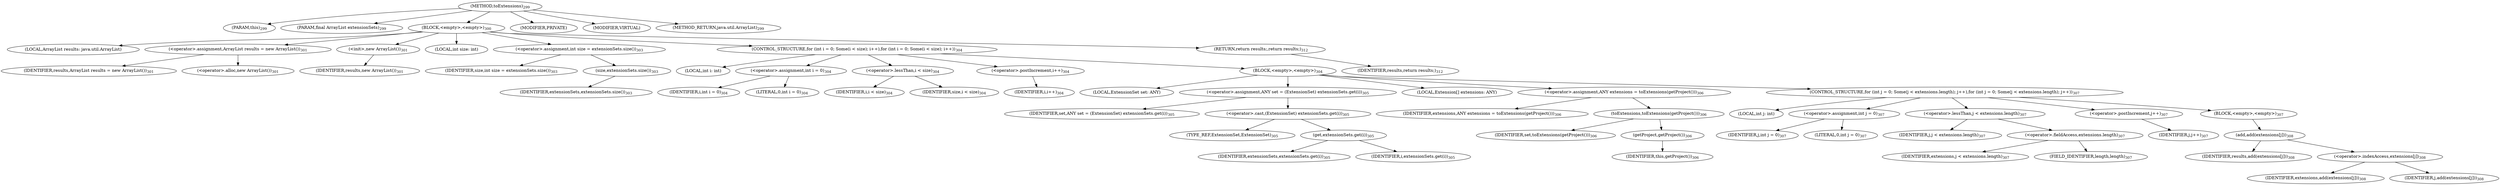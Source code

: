 digraph "toExtensions" {  
"469" [label = <(METHOD,toExtensions)<SUB>299</SUB>> ]
"26" [label = <(PARAM,this)<SUB>299</SUB>> ]
"470" [label = <(PARAM,final ArrayList extensionSets)<SUB>299</SUB>> ]
"471" [label = <(BLOCK,&lt;empty&gt;,&lt;empty&gt;)<SUB>300</SUB>> ]
"24" [label = <(LOCAL,ArrayList results: java.util.ArrayList)> ]
"472" [label = <(&lt;operator&gt;.assignment,ArrayList results = new ArrayList())<SUB>301</SUB>> ]
"473" [label = <(IDENTIFIER,results,ArrayList results = new ArrayList())<SUB>301</SUB>> ]
"474" [label = <(&lt;operator&gt;.alloc,new ArrayList())<SUB>301</SUB>> ]
"475" [label = <(&lt;init&gt;,new ArrayList())<SUB>301</SUB>> ]
"23" [label = <(IDENTIFIER,results,new ArrayList())<SUB>301</SUB>> ]
"476" [label = <(LOCAL,int size: int)> ]
"477" [label = <(&lt;operator&gt;.assignment,int size = extensionSets.size())<SUB>303</SUB>> ]
"478" [label = <(IDENTIFIER,size,int size = extensionSets.size())<SUB>303</SUB>> ]
"479" [label = <(size,extensionSets.size())<SUB>303</SUB>> ]
"480" [label = <(IDENTIFIER,extensionSets,extensionSets.size())<SUB>303</SUB>> ]
"481" [label = <(CONTROL_STRUCTURE,for (int i = 0; Some(i &lt; size); i++),for (int i = 0; Some(i &lt; size); i++))<SUB>304</SUB>> ]
"482" [label = <(LOCAL,int i: int)> ]
"483" [label = <(&lt;operator&gt;.assignment,int i = 0)<SUB>304</SUB>> ]
"484" [label = <(IDENTIFIER,i,int i = 0)<SUB>304</SUB>> ]
"485" [label = <(LITERAL,0,int i = 0)<SUB>304</SUB>> ]
"486" [label = <(&lt;operator&gt;.lessThan,i &lt; size)<SUB>304</SUB>> ]
"487" [label = <(IDENTIFIER,i,i &lt; size)<SUB>304</SUB>> ]
"488" [label = <(IDENTIFIER,size,i &lt; size)<SUB>304</SUB>> ]
"489" [label = <(&lt;operator&gt;.postIncrement,i++)<SUB>304</SUB>> ]
"490" [label = <(IDENTIFIER,i,i++)<SUB>304</SUB>> ]
"491" [label = <(BLOCK,&lt;empty&gt;,&lt;empty&gt;)<SUB>304</SUB>> ]
"492" [label = <(LOCAL,ExtensionSet set: ANY)> ]
"493" [label = <(&lt;operator&gt;.assignment,ANY set = (ExtensionSet) extensionSets.get(i))<SUB>305</SUB>> ]
"494" [label = <(IDENTIFIER,set,ANY set = (ExtensionSet) extensionSets.get(i))<SUB>305</SUB>> ]
"495" [label = <(&lt;operator&gt;.cast,(ExtensionSet) extensionSets.get(i))<SUB>305</SUB>> ]
"496" [label = <(TYPE_REF,ExtensionSet,ExtensionSet)<SUB>305</SUB>> ]
"497" [label = <(get,extensionSets.get(i))<SUB>305</SUB>> ]
"498" [label = <(IDENTIFIER,extensionSets,extensionSets.get(i))<SUB>305</SUB>> ]
"499" [label = <(IDENTIFIER,i,extensionSets.get(i))<SUB>305</SUB>> ]
"500" [label = <(LOCAL,Extension[] extensions: ANY)> ]
"501" [label = <(&lt;operator&gt;.assignment,ANY extensions = toExtensions(getProject()))<SUB>306</SUB>> ]
"502" [label = <(IDENTIFIER,extensions,ANY extensions = toExtensions(getProject()))<SUB>306</SUB>> ]
"503" [label = <(toExtensions,toExtensions(getProject()))<SUB>306</SUB>> ]
"504" [label = <(IDENTIFIER,set,toExtensions(getProject()))<SUB>306</SUB>> ]
"505" [label = <(getProject,getProject())<SUB>306</SUB>> ]
"25" [label = <(IDENTIFIER,this,getProject())<SUB>306</SUB>> ]
"506" [label = <(CONTROL_STRUCTURE,for (int j = 0; Some(j &lt; extensions.length); j++),for (int j = 0; Some(j &lt; extensions.length); j++))<SUB>307</SUB>> ]
"507" [label = <(LOCAL,int j: int)> ]
"508" [label = <(&lt;operator&gt;.assignment,int j = 0)<SUB>307</SUB>> ]
"509" [label = <(IDENTIFIER,j,int j = 0)<SUB>307</SUB>> ]
"510" [label = <(LITERAL,0,int j = 0)<SUB>307</SUB>> ]
"511" [label = <(&lt;operator&gt;.lessThan,j &lt; extensions.length)<SUB>307</SUB>> ]
"512" [label = <(IDENTIFIER,j,j &lt; extensions.length)<SUB>307</SUB>> ]
"513" [label = <(&lt;operator&gt;.fieldAccess,extensions.length)<SUB>307</SUB>> ]
"514" [label = <(IDENTIFIER,extensions,j &lt; extensions.length)<SUB>307</SUB>> ]
"515" [label = <(FIELD_IDENTIFIER,length,length)<SUB>307</SUB>> ]
"516" [label = <(&lt;operator&gt;.postIncrement,j++)<SUB>307</SUB>> ]
"517" [label = <(IDENTIFIER,j,j++)<SUB>307</SUB>> ]
"518" [label = <(BLOCK,&lt;empty&gt;,&lt;empty&gt;)<SUB>307</SUB>> ]
"519" [label = <(add,add(extensions[j]))<SUB>308</SUB>> ]
"520" [label = <(IDENTIFIER,results,add(extensions[j]))<SUB>308</SUB>> ]
"521" [label = <(&lt;operator&gt;.indexAccess,extensions[j])<SUB>308</SUB>> ]
"522" [label = <(IDENTIFIER,extensions,add(extensions[j]))<SUB>308</SUB>> ]
"523" [label = <(IDENTIFIER,j,add(extensions[j]))<SUB>308</SUB>> ]
"524" [label = <(RETURN,return results;,return results;)<SUB>312</SUB>> ]
"525" [label = <(IDENTIFIER,results,return results;)<SUB>312</SUB>> ]
"526" [label = <(MODIFIER,PRIVATE)> ]
"527" [label = <(MODIFIER,VIRTUAL)> ]
"528" [label = <(METHOD_RETURN,java.util.ArrayList)<SUB>299</SUB>> ]
  "469" -> "26" 
  "469" -> "470" 
  "469" -> "471" 
  "469" -> "526" 
  "469" -> "527" 
  "469" -> "528" 
  "471" -> "24" 
  "471" -> "472" 
  "471" -> "475" 
  "471" -> "476" 
  "471" -> "477" 
  "471" -> "481" 
  "471" -> "524" 
  "472" -> "473" 
  "472" -> "474" 
  "475" -> "23" 
  "477" -> "478" 
  "477" -> "479" 
  "479" -> "480" 
  "481" -> "482" 
  "481" -> "483" 
  "481" -> "486" 
  "481" -> "489" 
  "481" -> "491" 
  "483" -> "484" 
  "483" -> "485" 
  "486" -> "487" 
  "486" -> "488" 
  "489" -> "490" 
  "491" -> "492" 
  "491" -> "493" 
  "491" -> "500" 
  "491" -> "501" 
  "491" -> "506" 
  "493" -> "494" 
  "493" -> "495" 
  "495" -> "496" 
  "495" -> "497" 
  "497" -> "498" 
  "497" -> "499" 
  "501" -> "502" 
  "501" -> "503" 
  "503" -> "504" 
  "503" -> "505" 
  "505" -> "25" 
  "506" -> "507" 
  "506" -> "508" 
  "506" -> "511" 
  "506" -> "516" 
  "506" -> "518" 
  "508" -> "509" 
  "508" -> "510" 
  "511" -> "512" 
  "511" -> "513" 
  "513" -> "514" 
  "513" -> "515" 
  "516" -> "517" 
  "518" -> "519" 
  "519" -> "520" 
  "519" -> "521" 
  "521" -> "522" 
  "521" -> "523" 
  "524" -> "525" 
}
